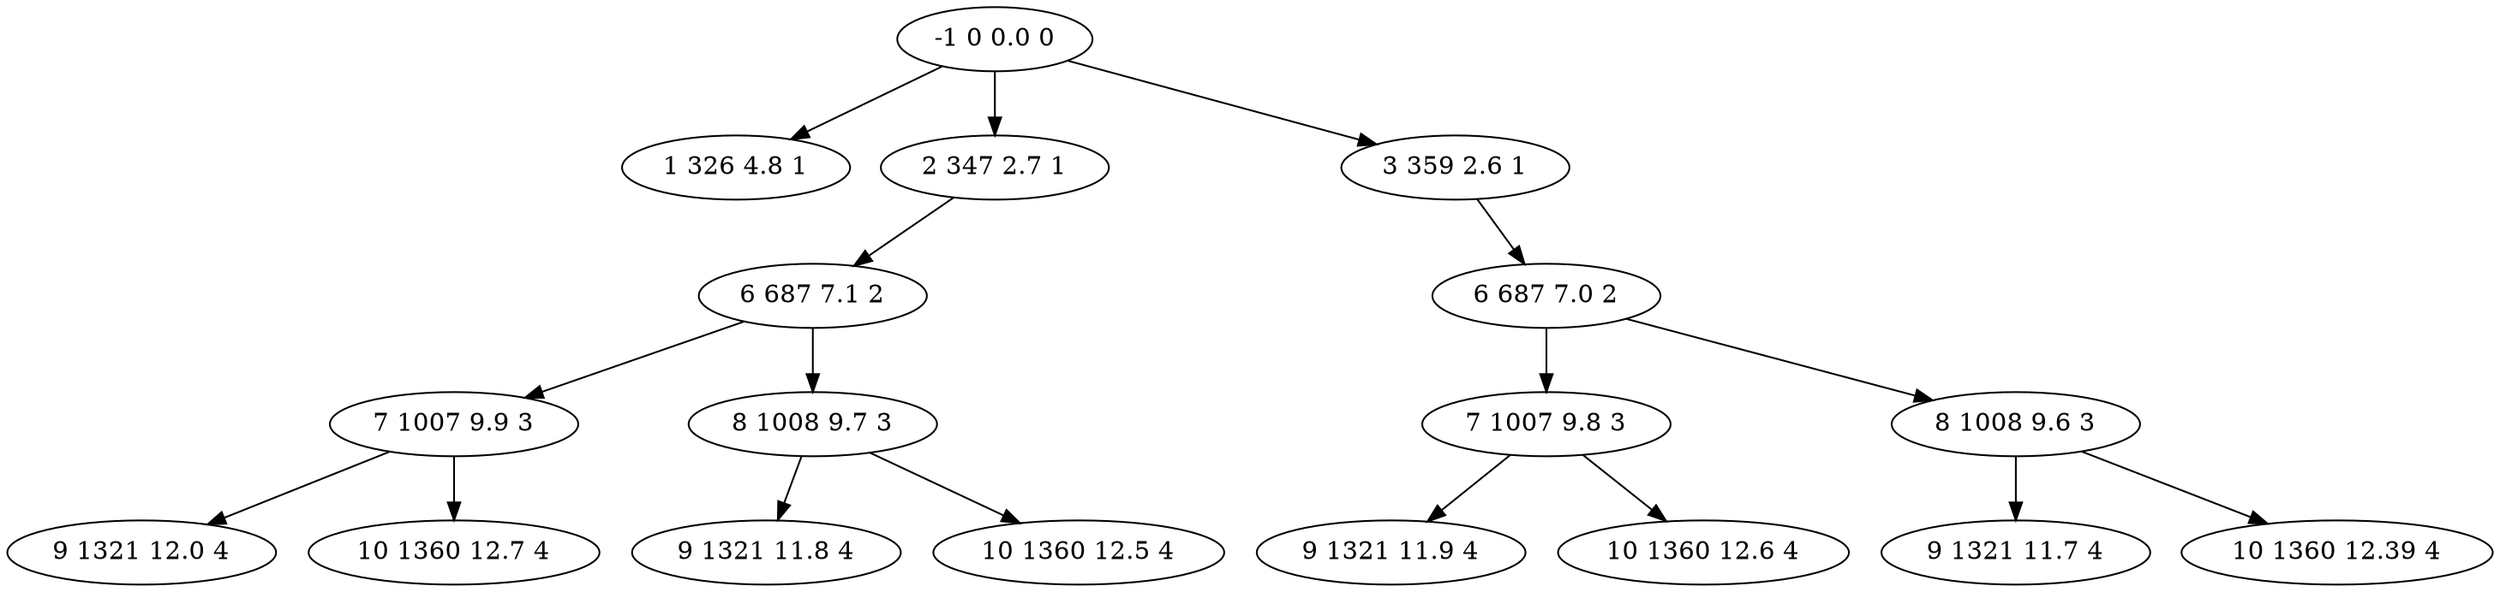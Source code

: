 digraph tree {
    "-1 0 0.0 0";
    "1 326 4.8 1";
    "2 347 2.7 1";
    "6 687 7.1 2";
    "7 1007 9.9 3";
    "9 1321 12.0 4";
    "10 1360 12.7 4";
    "8 1008 9.7 3";
    "9 1321 11.8 4";
    "10 1360 12.5 4";
    "3 359 2.6 1";
    "6 687 7.0 2";
    "7 1007 9.8 3";
    "9 1321 11.9 4";
    "10 1360 12.6 4";
    "8 1008 9.6 3";
    "9 1321 11.7 4";
    "10 1360 12.39 4";
    "-1 0 0.0 0" -> "1 326 4.8 1";
    "-1 0 0.0 0" -> "2 347 2.7 1";
    "-1 0 0.0 0" -> "3 359 2.6 1";
    "2 347 2.7 1" -> "6 687 7.1 2";
    "6 687 7.1 2" -> "7 1007 9.9 3";
    "6 687 7.1 2" -> "8 1008 9.7 3";
    "7 1007 9.9 3" -> "9 1321 12.0 4";
    "7 1007 9.9 3" -> "10 1360 12.7 4";
    "8 1008 9.7 3" -> "9 1321 11.8 4";
    "8 1008 9.7 3" -> "10 1360 12.5 4";
    "3 359 2.6 1" -> "6 687 7.0 2";
    "6 687 7.0 2" -> "7 1007 9.8 3";
    "6 687 7.0 2" -> "8 1008 9.6 3";
    "7 1007 9.8 3" -> "9 1321 11.9 4";
    "7 1007 9.8 3" -> "10 1360 12.6 4";
    "8 1008 9.6 3" -> "9 1321 11.7 4";
    "8 1008 9.6 3" -> "10 1360 12.39 4";
}
